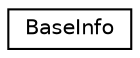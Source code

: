 digraph "类继承关系图"
{
 // INTERACTIVE_SVG=YES
 // LATEX_PDF_SIZE
  edge [fontname="Helvetica",fontsize="10",labelfontname="Helvetica",labelfontsize="10"];
  node [fontname="Helvetica",fontsize="10",shape=record];
  rankdir="LR";
  Node0 [label="BaseInfo",height=0.2,width=0.4,color="black", fillcolor="white", style="filled",URL="$de/d64/struct_base_info.html",tooltip="This class stores information about an inheritance relation"];
}
